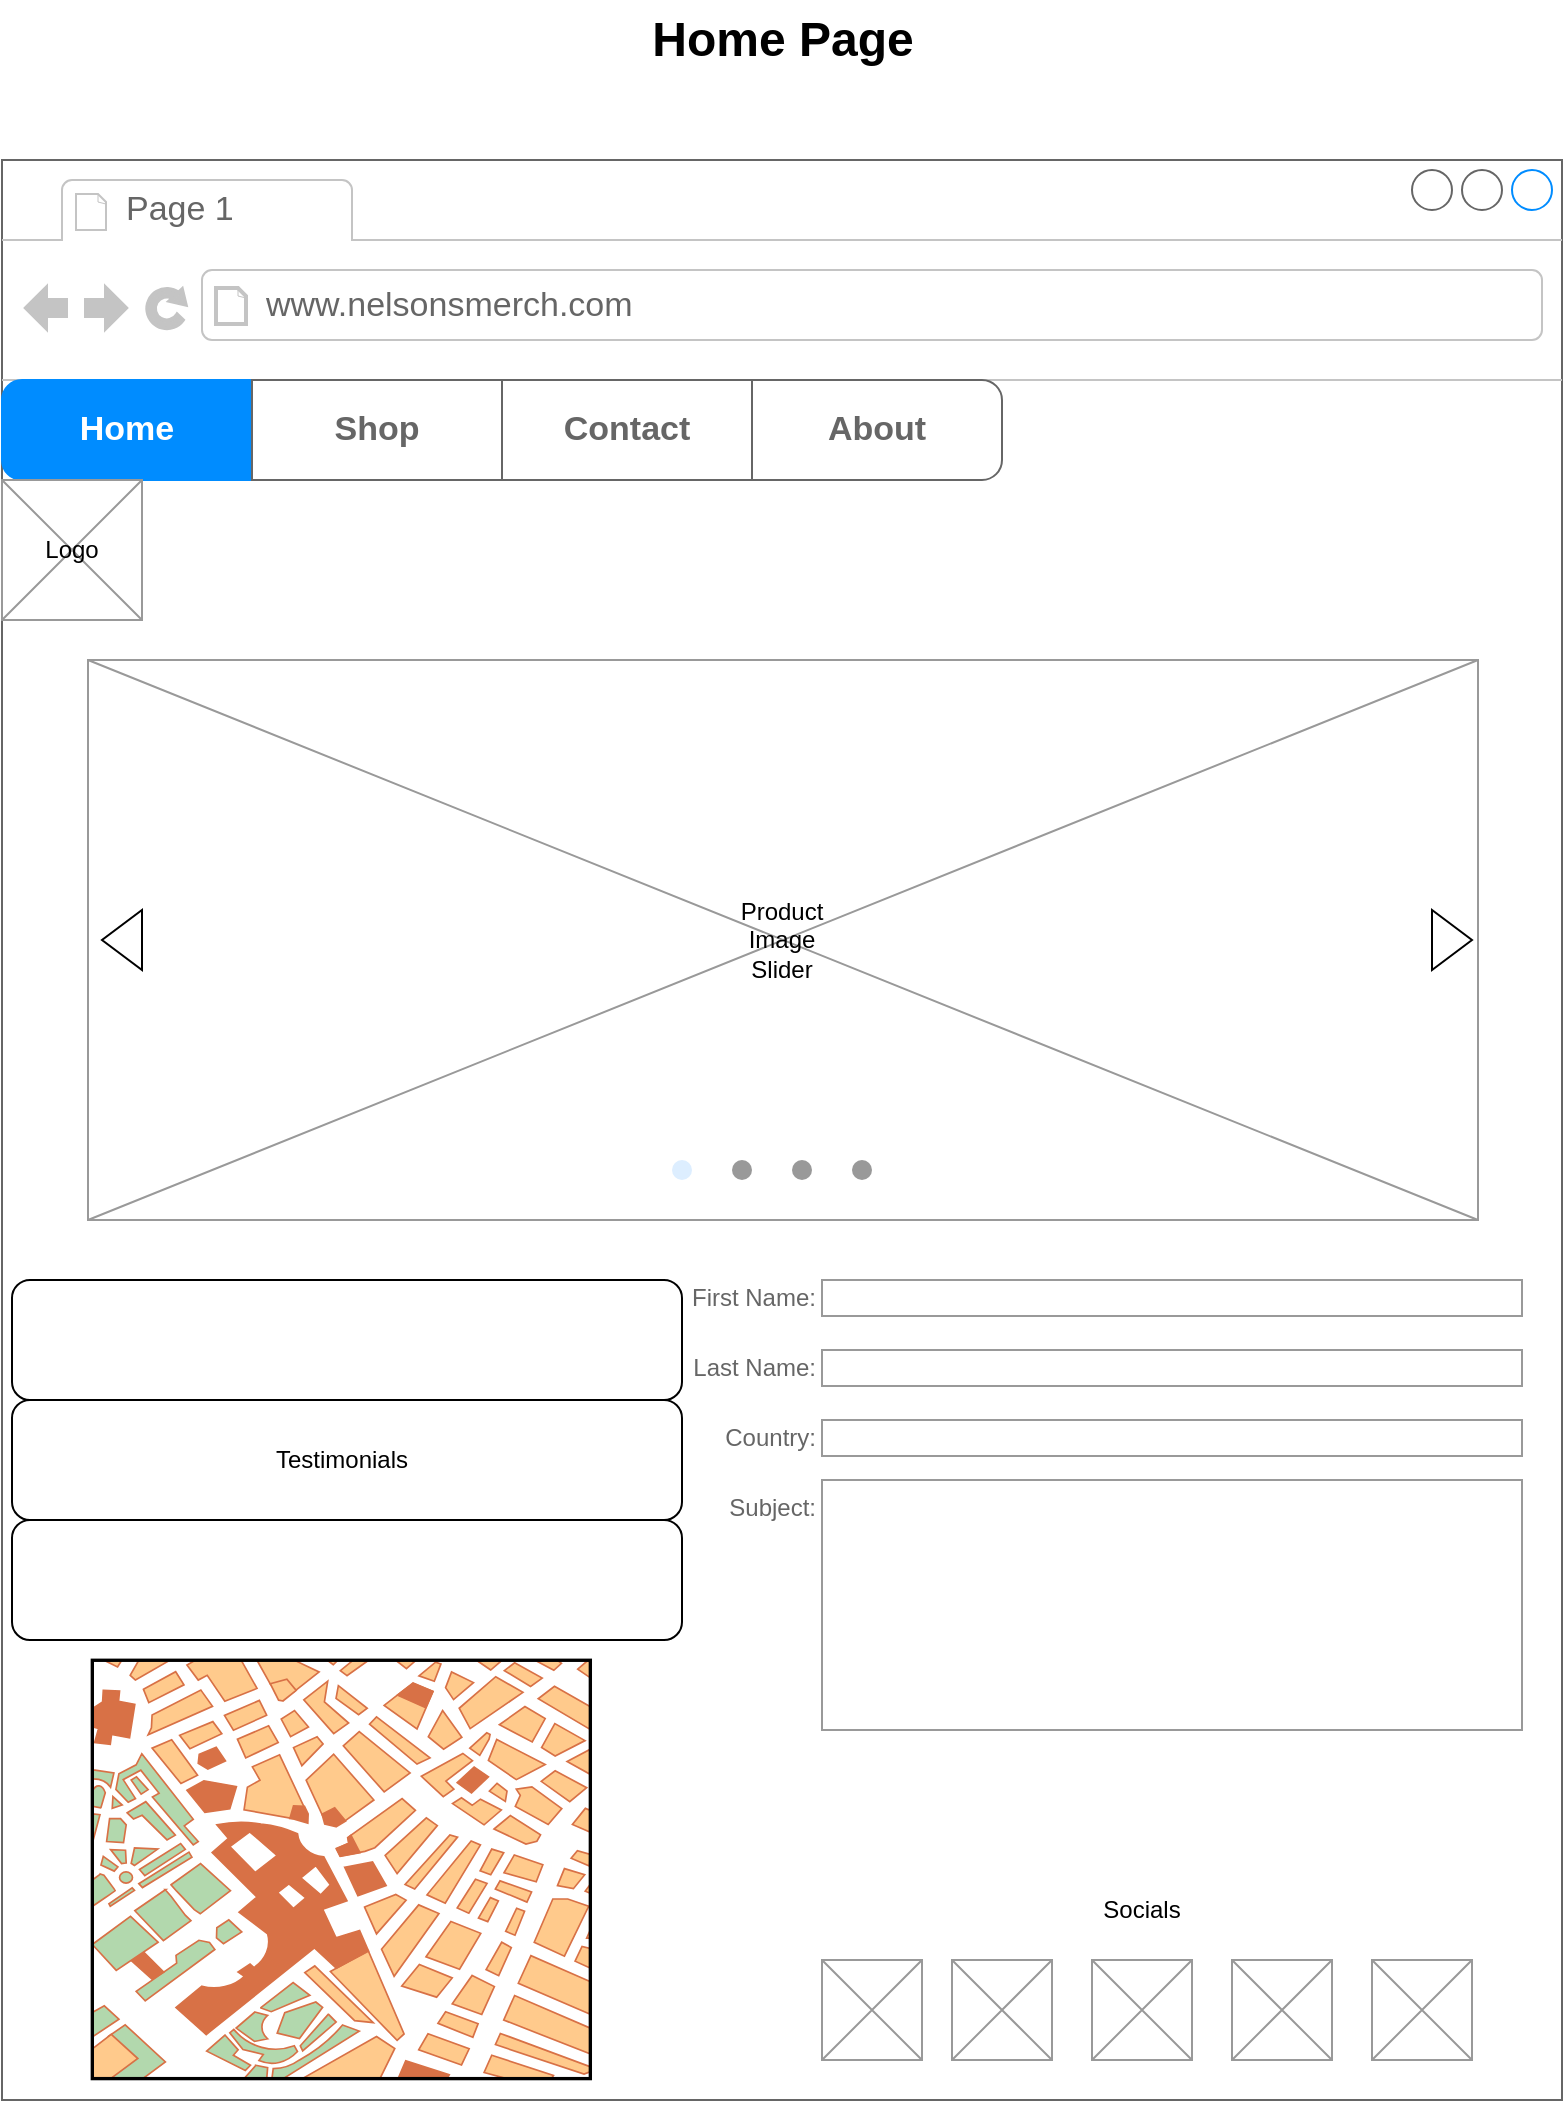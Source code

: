 <mxfile version="24.7.17">
  <diagram name="Page-1" id="e07gFsqNKkBccE_G-x46">
    <mxGraphModel dx="2074" dy="1132" grid="1" gridSize="10" guides="1" tooltips="1" connect="1" arrows="1" fold="1" page="1" pageScale="1" pageWidth="850" pageHeight="1100" math="0" shadow="0">
      <root>
        <mxCell id="0" />
        <mxCell id="1" parent="0" />
        <mxCell id="WEwv4fRzX0CLK9vP8wzi-1" value="" style="strokeWidth=1;shadow=0;dashed=0;align=center;html=1;shape=mxgraph.mockup.containers.browserWindow;rSize=0;strokeColor=#666666;strokeColor2=#008cff;strokeColor3=#c4c4c4;mainText=,;recursiveResize=0;" vertex="1" parent="1">
          <mxGeometry x="35" y="100" width="780" height="970" as="geometry" />
        </mxCell>
        <mxCell id="WEwv4fRzX0CLK9vP8wzi-2" value="Page 1" style="strokeWidth=1;shadow=0;dashed=0;align=center;html=1;shape=mxgraph.mockup.containers.anchor;fontSize=17;fontColor=#666666;align=left;whiteSpace=wrap;" vertex="1" parent="WEwv4fRzX0CLK9vP8wzi-1">
          <mxGeometry x="60" y="12" width="110" height="26" as="geometry" />
        </mxCell>
        <mxCell id="WEwv4fRzX0CLK9vP8wzi-3" value="www.nelsonsmerch.com" style="strokeWidth=1;shadow=0;dashed=0;align=center;html=1;shape=mxgraph.mockup.containers.anchor;rSize=0;fontSize=17;fontColor=#666666;align=left;" vertex="1" parent="WEwv4fRzX0CLK9vP8wzi-1">
          <mxGeometry x="130" y="60" width="250" height="26" as="geometry" />
        </mxCell>
        <mxCell id="WEwv4fRzX0CLK9vP8wzi-4" value="" style="swimlane;shape=mxgraph.bootstrap.anchor;strokeColor=#666666;fillColor=#ffffff;fontColor=#666666;fontStyle=0;childLayout=stackLayout;horizontal=0;startSize=0;horizontalStack=1;resizeParent=1;resizeParentMax=0;resizeLast=0;collapsible=0;marginBottom=0;whiteSpace=wrap;html=1;" vertex="1" parent="WEwv4fRzX0CLK9vP8wzi-1">
          <mxGeometry y="110" width="500" height="50" as="geometry" />
        </mxCell>
        <mxCell id="WEwv4fRzX0CLK9vP8wzi-5" value="Home" style="text;strokeColor=#008CFF;align=center;verticalAlign=middle;spacingLeft=10;spacingRight=10;overflow=hidden;points=[[0,0.5],[1,0.5]];portConstraint=eastwest;rotatable=0;whiteSpace=wrap;html=1;shape=mxgraph.mockup.leftButton;rSize=10;fillColor=#008CFF;fontColor=#ffffff;fontSize=17;fontStyle=1;" vertex="1" parent="WEwv4fRzX0CLK9vP8wzi-4">
          <mxGeometry width="125" height="50" as="geometry" />
        </mxCell>
        <mxCell id="WEwv4fRzX0CLK9vP8wzi-6" value="Shop" style="text;strokeColor=inherit;align=center;verticalAlign=middle;spacingLeft=10;spacingRight=10;overflow=hidden;points=[[0,0.5],[1,0.5]];portConstraint=eastwest;rotatable=0;whiteSpace=wrap;html=1;rSize=5;fillColor=inherit;fontColor=inherit;fontSize=17;fontStyle=1;" vertex="1" parent="WEwv4fRzX0CLK9vP8wzi-4">
          <mxGeometry x="125" width="125" height="50" as="geometry" />
        </mxCell>
        <mxCell id="WEwv4fRzX0CLK9vP8wzi-7" value="Contact" style="text;strokeColor=inherit;align=center;verticalAlign=middle;spacingLeft=10;spacingRight=10;overflow=hidden;points=[[0,0.5],[1,0.5]];portConstraint=eastwest;rotatable=0;whiteSpace=wrap;html=1;rSize=5;fillColor=inherit;fontColor=inherit;fontSize=17;fontStyle=1;" vertex="1" parent="WEwv4fRzX0CLK9vP8wzi-4">
          <mxGeometry x="250" width="125" height="50" as="geometry" />
        </mxCell>
        <mxCell id="WEwv4fRzX0CLK9vP8wzi-8" value="About" style="text;strokeColor=inherit;align=center;verticalAlign=middle;spacingLeft=10;spacingRight=10;overflow=hidden;points=[[0,0.5],[1,0.5]];portConstraint=eastwest;rotatable=0;whiteSpace=wrap;html=1;shape=mxgraph.mockup.rightButton;rSize=10;fillColor=inherit;fontColor=inherit;fontSize=17;fontStyle=1;" vertex="1" parent="WEwv4fRzX0CLK9vP8wzi-4">
          <mxGeometry x="375" width="125" height="50" as="geometry" />
        </mxCell>
        <mxCell id="WEwv4fRzX0CLK9vP8wzi-10" value="" style="verticalLabelPosition=bottom;shadow=0;dashed=0;align=center;html=1;verticalAlign=top;strokeWidth=1;shape=mxgraph.mockup.graphics.simpleIcon;strokeColor=#999999;" vertex="1" parent="WEwv4fRzX0CLK9vP8wzi-1">
          <mxGeometry y="160" width="70" height="70" as="geometry" />
        </mxCell>
        <mxCell id="WEwv4fRzX0CLK9vP8wzi-11" value="Logo" style="text;html=1;align=center;verticalAlign=middle;whiteSpace=wrap;rounded=0;" vertex="1" parent="WEwv4fRzX0CLK9vP8wzi-1">
          <mxGeometry x="5" y="180" width="60" height="30" as="geometry" />
        </mxCell>
        <mxCell id="WEwv4fRzX0CLK9vP8wzi-14" value="" style="rounded=1;whiteSpace=wrap;html=1;" vertex="1" parent="WEwv4fRzX0CLK9vP8wzi-1">
          <mxGeometry x="5" y="560" width="335" height="60" as="geometry" />
        </mxCell>
        <mxCell id="WEwv4fRzX0CLK9vP8wzi-28" value="" style="rounded=1;whiteSpace=wrap;html=1;" vertex="1" parent="WEwv4fRzX0CLK9vP8wzi-1">
          <mxGeometry x="5" y="620" width="335" height="60" as="geometry" />
        </mxCell>
        <mxCell id="WEwv4fRzX0CLK9vP8wzi-29" value="" style="rounded=1;whiteSpace=wrap;html=1;" vertex="1" parent="WEwv4fRzX0CLK9vP8wzi-1">
          <mxGeometry x="5" y="680" width="335" height="60" as="geometry" />
        </mxCell>
        <mxCell id="WEwv4fRzX0CLK9vP8wzi-30" value="First Name:" style="strokeWidth=1;shadow=0;dashed=0;align=center;html=1;shape=mxgraph.mockup.forms.anchor;align=right;spacingRight=2;fontColor=#666666;" vertex="1" parent="WEwv4fRzX0CLK9vP8wzi-1">
          <mxGeometry x="360" y="560" width="50" height="18" as="geometry" />
        </mxCell>
        <mxCell id="WEwv4fRzX0CLK9vP8wzi-31" value="" style="strokeWidth=1;shadow=0;dashed=0;align=center;html=1;shape=mxgraph.mockup.forms.rrect;fillColor=#ffffff;rSize=0;fontColor=#666666;align=left;spacingLeft=3;strokeColor=#999999;" vertex="1" parent="WEwv4fRzX0CLK9vP8wzi-1">
          <mxGeometry x="410" y="560" width="350" height="18" as="geometry" />
        </mxCell>
        <mxCell id="WEwv4fRzX0CLK9vP8wzi-32" value="Last Name:" style="strokeWidth=1;shadow=0;dashed=0;align=center;html=1;shape=mxgraph.mockup.forms.anchor;align=right;spacingRight=2;fontColor=#666666;" vertex="1" parent="WEwv4fRzX0CLK9vP8wzi-1">
          <mxGeometry x="360" y="595" width="50" height="18" as="geometry" />
        </mxCell>
        <mxCell id="WEwv4fRzX0CLK9vP8wzi-33" value="" style="strokeWidth=1;shadow=0;dashed=0;align=center;html=1;shape=mxgraph.mockup.forms.rrect;fillColor=#ffffff;rSize=0;fontColor=#666666;align=left;spacingLeft=3;strokeColor=#999999;" vertex="1" parent="WEwv4fRzX0CLK9vP8wzi-1">
          <mxGeometry x="410" y="595" width="350" height="18" as="geometry" />
        </mxCell>
        <mxCell id="WEwv4fRzX0CLK9vP8wzi-34" value="Country:" style="strokeWidth=1;shadow=0;dashed=0;align=center;html=1;shape=mxgraph.mockup.forms.anchor;align=right;spacingRight=2;fontColor=#666666;" vertex="1" parent="WEwv4fRzX0CLK9vP8wzi-1">
          <mxGeometry x="360" y="630" width="50" height="18" as="geometry" />
        </mxCell>
        <mxCell id="WEwv4fRzX0CLK9vP8wzi-35" value="" style="strokeWidth=1;shadow=0;dashed=0;align=center;html=1;shape=mxgraph.mockup.forms.rrect;fillColor=#ffffff;rSize=0;fontColor=#666666;align=left;spacingLeft=3;strokeColor=#999999;" vertex="1" parent="WEwv4fRzX0CLK9vP8wzi-1">
          <mxGeometry x="410" y="630" width="350" height="18" as="geometry" />
        </mxCell>
        <mxCell id="WEwv4fRzX0CLK9vP8wzi-36" value="Subject:" style="strokeWidth=1;shadow=0;dashed=0;align=center;html=1;shape=mxgraph.mockup.forms.anchor;align=right;spacingRight=2;fontColor=#666666;" vertex="1" parent="WEwv4fRzX0CLK9vP8wzi-1">
          <mxGeometry x="360" y="665" width="50" height="18" as="geometry" />
        </mxCell>
        <mxCell id="WEwv4fRzX0CLK9vP8wzi-40" value="" style="strokeWidth=1;shadow=0;dashed=0;align=center;html=1;shape=mxgraph.mockup.forms.rrect;fillColor=#ffffff;rSize=0;fontColor=#666666;align=left;spacingLeft=3;strokeColor=#999999;verticalAlign=top;whiteSpace=wrap;" vertex="1" parent="WEwv4fRzX0CLK9vP8wzi-1">
          <mxGeometry x="410" y="660" width="350" height="125" as="geometry" />
        </mxCell>
        <mxCell id="WEwv4fRzX0CLK9vP8wzi-41" value="" style="verticalLabelPosition=bottom;shadow=0;dashed=0;align=center;html=1;verticalAlign=top;strokeWidth=1;shape=mxgraph.mockup.misc.map;" vertex="1" parent="WEwv4fRzX0CLK9vP8wzi-1">
          <mxGeometry x="45" y="750" width="250" height="210" as="geometry" />
        </mxCell>
        <mxCell id="WEwv4fRzX0CLK9vP8wzi-42" value="&lt;span style=&quot;color: rgba(0, 0, 0, 0); font-family: monospace; font-size: 0px; text-align: start;&quot;&gt;%3CmxGraphModel%3E%3Croot%3E%3CmxCell%20id%3D%220%22%2F%3E%3CmxCell%20id%3D%221%22%20parent%3D%220%22%2F%3E%3CmxCell%20id%3D%222%22%20value%3D%22%22%20style%3D%22rounded%3D1%3BwhiteSpace%3Dwrap%3Bhtml%3D1%3B%22%20vertex%3D%221%22%20parent%3D%221%22%3E%3CmxGeometry%20x%3D%2240%22%20y%3D%22660%22%20width%3D%22335%22%20height%3D%2260%22%20as%3D%22geometry%22%2F%3E%3C%2FmxCell%3E%3C%2Froot%3E%3C%2FmxGraphModel%3E&lt;/span&gt;" style="verticalLabelPosition=bottom;shadow=0;dashed=0;align=center;html=1;verticalAlign=top;strokeWidth=1;shape=mxgraph.mockup.graphics.simpleIcon;strokeColor=#999999;" vertex="1" parent="WEwv4fRzX0CLK9vP8wzi-1">
          <mxGeometry x="410" y="900" width="50" height="50" as="geometry" />
        </mxCell>
        <mxCell id="WEwv4fRzX0CLK9vP8wzi-44" value="&lt;span style=&quot;color: rgba(0, 0, 0, 0); font-family: monospace; font-size: 0px; text-align: start;&quot;&gt;%3CmxGraphModel%3E%3Croot%3E%3CmxCell%20id%3D%220%22%2F%3E%3CmxCell%20id%3D%221%22%20parent%3D%220%22%2F%3E%3CmxCell%20id%3D%222%22%20value%3D%22%22%20style%3D%22rounded%3D1%3BwhiteSpace%3Dwrap%3Bhtml%3D1%3B%22%20vertex%3D%221%22%20parent%3D%221%22%3E%3CmxGeometry%20x%3D%2240%22%20y%3D%22660%22%20width%3D%22335%22%20height%3D%2260%22%20as%3D%22geometry%22%2F%3E%3C%2FmxCell%3E%3C%2Froot%3E%3C%2FmxGraphModel%3E&lt;/span&gt;" style="verticalLabelPosition=bottom;shadow=0;dashed=0;align=center;html=1;verticalAlign=top;strokeWidth=1;shape=mxgraph.mockup.graphics.simpleIcon;strokeColor=#999999;" vertex="1" parent="WEwv4fRzX0CLK9vP8wzi-1">
          <mxGeometry x="475" y="900" width="50" height="50" as="geometry" />
        </mxCell>
        <mxCell id="WEwv4fRzX0CLK9vP8wzi-45" value="&lt;span style=&quot;color: rgba(0, 0, 0, 0); font-family: monospace; font-size: 0px; text-align: start;&quot;&gt;%3CmxGraphModel%3E%3Croot%3E%3CmxCell%20id%3D%220%22%2F%3E%3CmxCell%20id%3D%221%22%20parent%3D%220%22%2F%3E%3CmxCell%20id%3D%222%22%20value%3D%22%22%20style%3D%22rounded%3D1%3BwhiteSpace%3Dwrap%3Bhtml%3D1%3B%22%20vertex%3D%221%22%20parent%3D%221%22%3E%3CmxGeometry%20x%3D%2240%22%20y%3D%22660%22%20width%3D%22335%22%20height%3D%2260%22%20as%3D%22geometry%22%2F%3E%3C%2FmxCell%3E%3C%2Froot%3E%3C%2FmxGraphModel%3E&lt;/span&gt;" style="verticalLabelPosition=bottom;shadow=0;dashed=0;align=center;html=1;verticalAlign=top;strokeWidth=1;shape=mxgraph.mockup.graphics.simpleIcon;strokeColor=#999999;" vertex="1" parent="WEwv4fRzX0CLK9vP8wzi-1">
          <mxGeometry x="545" y="900" width="50" height="50" as="geometry" />
        </mxCell>
        <mxCell id="WEwv4fRzX0CLK9vP8wzi-46" value="&lt;span style=&quot;color: rgba(0, 0, 0, 0); font-family: monospace; font-size: 0px; text-align: start;&quot;&gt;%3CmxGraphModel%3E%3Croot%3E%3CmxCell%20id%3D%220%22%2F%3E%3CmxCell%20id%3D%221%22%20parent%3D%220%22%2F%3E%3CmxCell%20id%3D%222%22%20value%3D%22%22%20style%3D%22rounded%3D1%3BwhiteSpace%3Dwrap%3Bhtml%3D1%3B%22%20vertex%3D%221%22%20parent%3D%221%22%3E%3CmxGeometry%20x%3D%2240%22%20y%3D%22660%22%20width%3D%22335%22%20height%3D%2260%22%20as%3D%22geometry%22%2F%3E%3C%2FmxCell%3E%3C%2Froot%3E%3C%2FmxGraphModel%3E&lt;/span&gt;" style="verticalLabelPosition=bottom;shadow=0;dashed=0;align=center;html=1;verticalAlign=top;strokeWidth=1;shape=mxgraph.mockup.graphics.simpleIcon;strokeColor=#999999;" vertex="1" parent="WEwv4fRzX0CLK9vP8wzi-1">
          <mxGeometry x="615" y="900" width="50" height="50" as="geometry" />
        </mxCell>
        <mxCell id="WEwv4fRzX0CLK9vP8wzi-47" value="&lt;span style=&quot;color: rgba(0, 0, 0, 0); font-family: monospace; font-size: 0px; text-align: start;&quot;&gt;%3CmxGraphModel%3E%3Croot%3E%3CmxCell%20id%3D%220%22%2F%3E%3CmxCell%20id%3D%221%22%20parent%3D%220%22%2F%3E%3CmxCell%20id%3D%222%22%20value%3D%22%22%20style%3D%22rounded%3D1%3BwhiteSpace%3Dwrap%3Bhtml%3D1%3B%22%20vertex%3D%221%22%20parent%3D%221%22%3E%3CmxGeometry%20x%3D%2240%22%20y%3D%22660%22%20width%3D%22335%22%20height%3D%2260%22%20as%3D%22geometry%22%2F%3E%3C%2FmxCell%3E%3C%2Froot%3E%3C%2FmxGraphModel%3E&lt;/span&gt;" style="verticalLabelPosition=bottom;shadow=0;dashed=0;align=center;html=1;verticalAlign=top;strokeWidth=1;shape=mxgraph.mockup.graphics.simpleIcon;strokeColor=#999999;" vertex="1" parent="WEwv4fRzX0CLK9vP8wzi-1">
          <mxGeometry x="685" y="900" width="50" height="50" as="geometry" />
        </mxCell>
        <mxCell id="WEwv4fRzX0CLK9vP8wzi-48" value="Socials" style="text;html=1;align=center;verticalAlign=middle;whiteSpace=wrap;rounded=0;" vertex="1" parent="WEwv4fRzX0CLK9vP8wzi-1">
          <mxGeometry x="540" y="860" width="60" height="30" as="geometry" />
        </mxCell>
        <mxCell id="WEwv4fRzX0CLK9vP8wzi-49" value="Testimonials" style="text;html=1;align=center;verticalAlign=middle;whiteSpace=wrap;rounded=0;" vertex="1" parent="WEwv4fRzX0CLK9vP8wzi-1">
          <mxGeometry x="140" y="635" width="60" height="30" as="geometry" />
        </mxCell>
        <mxCell id="WEwv4fRzX0CLK9vP8wzi-50" value="" style="verticalLabelPosition=bottom;shadow=0;dashed=0;align=center;html=1;verticalAlign=top;strokeWidth=1;shape=mxgraph.mockup.graphics.simpleIcon;strokeColor=#999999;" vertex="1" parent="WEwv4fRzX0CLK9vP8wzi-1">
          <mxGeometry x="43" y="250" width="695" height="280" as="geometry" />
        </mxCell>
        <mxCell id="WEwv4fRzX0CLK9vP8wzi-51" value="Product Image Slider" style="text;html=1;align=center;verticalAlign=middle;whiteSpace=wrap;rounded=0;" vertex="1" parent="WEwv4fRzX0CLK9vP8wzi-1">
          <mxGeometry x="360" y="375" width="60" height="30" as="geometry" />
        </mxCell>
        <mxCell id="WEwv4fRzX0CLK9vP8wzi-57" value="" style="verticalLabelPosition=bottom;shadow=0;dashed=0;align=center;html=1;verticalAlign=top;strokeWidth=1;shape=mxgraph.mockup.navigation.pageControl;fillColor=#999999;strokeColor=#ddeeff;" vertex="1" parent="WEwv4fRzX0CLK9vP8wzi-1">
          <mxGeometry x="335" y="490" width="100" height="30" as="geometry" />
        </mxCell>
        <mxCell id="WEwv4fRzX0CLK9vP8wzi-59" value="" style="html=1;shadow=0;dashed=0;align=center;verticalAlign=middle;shape=mxgraph.arrows2.arrow;dy=0.6;dx=40;notch=0;rotation=-180;" vertex="1" parent="WEwv4fRzX0CLK9vP8wzi-1">
          <mxGeometry x="50" y="375" width="20" height="30" as="geometry" />
        </mxCell>
        <mxCell id="WEwv4fRzX0CLK9vP8wzi-58" value="" style="html=1;shadow=0;dashed=0;align=center;verticalAlign=middle;shape=mxgraph.arrows2.arrow;dy=0.6;dx=40;notch=0;" vertex="1" parent="WEwv4fRzX0CLK9vP8wzi-1">
          <mxGeometry x="715" y="375" width="20" height="30" as="geometry" />
        </mxCell>
        <mxCell id="WEwv4fRzX0CLK9vP8wzi-9" value="Home Page" style="text;strokeColor=none;fillColor=none;html=1;fontSize=24;fontStyle=1;verticalAlign=middle;align=center;" vertex="1" parent="1">
          <mxGeometry x="375" y="20" width="100" height="40" as="geometry" />
        </mxCell>
      </root>
    </mxGraphModel>
  </diagram>
</mxfile>
